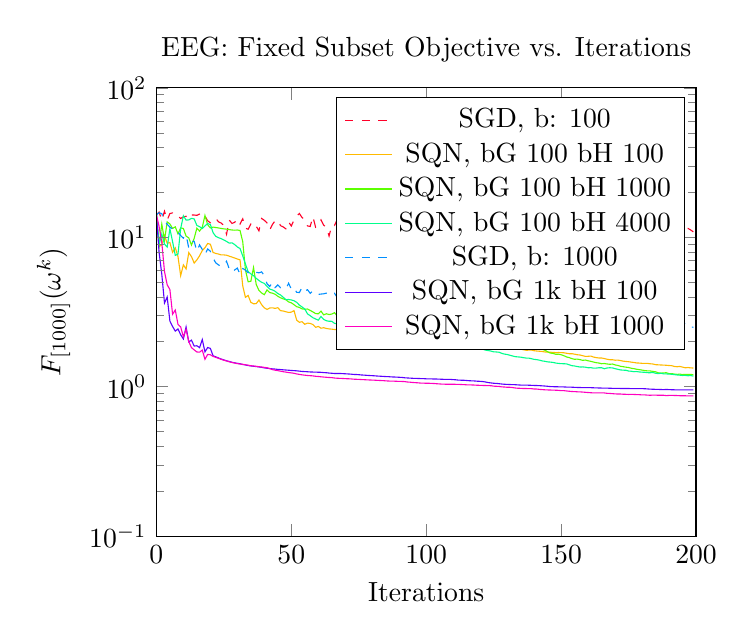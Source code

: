 % This file was created by matplotlib v0.1.0.
% Copyright (c) 2010--2014, Nico Schlömer <nico.schloemer@gmail.com>
% All rights reserved.
% 
% The lastest updates can be retrieved from
% 
% https://github.com/nschloe/matplotlib2tikz
% 
% where you can also submit bug reports and leavecomments.
% 
\begin{tikzpicture}

\definecolor{color1}{rgb}{1,0.728,0}
\definecolor{color0}{rgb}{1,0,0.16}
\definecolor{color3}{rgb}{0,1,0.548}
\definecolor{color2}{rgb}{0.36,1,0}
\definecolor{color5}{rgb}{0.355,0,1}
\definecolor{color4}{rgb}{0,0.562,1}
\definecolor{color6}{rgb}{1,0,0.75}

\begin{axis}[
title={EEG: Fixed Subset Objective vs. Iterations},
xlabel={Iterations},
ylabel={$F_{[1000]}(\omega^k)$},
xmin=0, xmax=200,
ymin=0.1, ymax=100,
ymode=log,
axis on top,
legend entries={{SGD, b: 100},{SQN, bG 100 bH 100},{SQN, bG 100 bH 1000},{SQN, bG 100 bH 4000},{SGD, b: 1000},{SQN, bG 1k bH 100},{SQN, bG 1k bH 1000}}
]
\addplot [color0, dashed]
coordinates {
(0,14.168)
(1,14.736)
(2.0,12.961)
(3,14.954)
(4,13.042)
(5,14.427)
(6.0,14.567)
(7,13.857)
(8,13.86)
(9.0,13.371)
(10,13.699)
(11,13.827)
(12,13.294)
(13,14.1)
(14,14.098)
(15,14.035)
(16,14.303)
(17,14.68)
(18,13.869)
(19,12.898)
(20,12.516)
(21,13.109)
(22,13.401)
(23,12.707)
(24,12.455)
(25,12.009)
(26,10.479)
(27,13.044)
(28,12.393)
(29,12.585)
(30,13.245)
(31,12.275)
(32,13.304)
(33,11.525)
(34,11.324)
(35,12.258)
(36,11.547)
(37,11.864)
(38,11.049)
(39,13.37)
(40,12.996)
(41,12.474)
(42,11.194)
(43,12.186)
(44,12.903)
(45,13.005)
(46,11.97)
(47,11.732)
(48,11.4)
(49,12.681)
(50,11.907)
(51,13.043)
(52,13.908)
(53,14.438)
(54,13.556)
(55,13.18)
(56,11.918)
(57,11.82)
(58,13.751)
(59,11.682)
(60,12.041)
(61,13.097)
(62,12.054)
(63,11.709)
(64,10.199)
(65,12.032)
(66,12.004)
(67,13.119)
(68,11.946)
(69,12.058)
(70,11.603)
(71,10.453)
(72,10.441)
(73,12.989)
(74,11.328)
(75,10.904)
(76,10.584)
(77,9.999)
(78,11.057)
(79,9.957)
(80,8.697)
(81,9.34)
(82,12.292)
(83,11.765)
(84,12.283)
(85,10.714)
(86,10.153)
(87,10.413)
(88,12.786)
(89,12.382)
(90,12.934)
(91,11.59)
(92,10.782)
(93,11.984)
(94,12.914)
(95,12.885)
(96,11.559)
(97,9.83)
(98,11.062)
(99,11.66)
(100,13.438)
(101,12.106)
(102,11.113)
(103,11.42)
(104,12.149)
(105,11.604)
(106,11.609)
(107,13.111)
(108,12.479)
(109,10.833)
(110,10.924)
(111,12.03)
(112,11.137)
(113,13.042)
(114,13.015)
(115,11.772)
(116,13.223)
(117,12.147)
(118,10.648)
(119,11.84)
(120,13.246)
(121,12.283)
(122,11.85)
(123,12.12)
(124,10.997)
(125,11.497)
(126,13.621)
(127,13.092)
(128,12.107)
(129,11.479)
(130,13.165)
(131,12.479)
(132,11.507)
(133,13.114)
(134,12.323)
(135,12.004)
(136,12.366)
(137,12.338)
(138,11.657)
(139,13.814)
(140,12.213)
(141,13.479)
(142,12.38)
(143,11.169)
(144,13.808)
(145,13.179)
(146,11.755)
(147,11.742)
(148,12.956)
(149,12.969)
(150,12.314)
(151,12.341)
(152,12.304)
(153,12.656)
(154,11.756)
(155,11.27)
(156,11.575)
(157,10.632)
(158,9.055)
(159,11.507)
(160,11.627)
(161,13.253)
(162,12.47)
(163,12.285)
(164,10.292)
(165,9.108)
(166,11.574)
(167,13.619)
(168,11.962)
(169,10.536)
(170,10.305)
(171,11.858)
(172,11.995)
(173,13.567)
(174,13.262)
(175,11.393)
(176,11.297)
(177,10.511)
(178,13.293)
(179,11.497)
(180,10.448)
(181,10.357)
(182,12.939)
(183,12.246)
(184,12.138)
(185,10.742)
(186,10.318)
(187,9.948)
(188,13.142)
(189,12.105)
(190,12.334)
(191,11.936)
(192,12.769)
(193,11.883)
(194,13.154)
(195,11.985)
(196,11.22)
(197,11.475)
(198,11.2)
(199,10.879)

};
\addplot [color1]
coordinates {
(0,14.168)
(1,8.663)
(2.0,8.909)
(3,10.27)
(4,9.129)
(5,9.234)
(6.0,7.936)
(7,8.501)
(8,7.442)
(9.0,5.536)
(10,6.536)
(11,6.142)
(12,7.9)
(13,7.432)
(14,6.728)
(15,7.058)
(16,7.525)
(17,8.155)
(18,8.515)
(19,9.088)
(20,8.99)
(21,7.922)
(22,7.8)
(23,7.729)
(24,7.625)
(25,7.625)
(26,7.592)
(27,7.478)
(28,7.378)
(29,7.271)
(30,7.161)
(31,7.064)
(32,4.73)
(33,3.967)
(34,4.084)
(35,3.673)
(36,3.591)
(37,3.6)
(38,3.804)
(39,3.541)
(40,3.373)
(41,3.293)
(42,3.365)
(43,3.375)
(44,3.345)
(45,3.38)
(46,3.231)
(47,3.212)
(48,3.176)
(49,3.142)
(50,3.157)
(51,3.232)
(52,2.788)
(53,2.701)
(54,2.725)
(55,2.618)
(56,2.667)
(57,2.653)
(58,2.609)
(59,2.499)
(60,2.533)
(61,2.465)
(62,2.483)
(63,2.455)
(64,2.438)
(65,2.429)
(66,2.416)
(67,2.411)
(68,2.446)
(69,2.422)
(70,2.415)
(71,2.454)
(72,2.408)
(73,2.421)
(74,2.411)
(75,2.372)
(76,2.371)
(77,2.387)
(78,2.385)
(79,2.448)
(80,2.379)
(81,2.345)
(82,2.342)
(83,2.339)
(84,2.344)
(85,2.338)
(86,2.354)
(87,2.339)
(88,2.324)
(89,2.32)
(90,2.331)
(91,2.34)
(92,2.325)
(93,2.288)
(94,2.284)
(95,2.257)
(96,2.244)
(97,2.221)
(98,2.206)
(99,2.193)
(100,2.184)
(101,2.173)
(102,2.169)
(103,2.149)
(104,2.127)
(105,2.123)
(106,2.127)
(107,2.135)
(108,2.132)
(109,2.115)
(110,2.104)
(111,2.096)
(112,2.088)
(113,2.073)
(114,2.067)
(115,2.058)
(116,2.054)
(117,2.042)
(118,2.032)
(119,2.028)
(120,2.026)
(121,2.016)
(122,1.999)
(123,1.99)
(124,1.997)
(125,1.982)
(126,1.932)
(127,1.9)
(128,1.89)
(129,1.888)
(130,1.882)
(131,1.862)
(132,1.831)
(133,1.824)
(134,1.804)
(135,1.784)
(136,1.768)
(137,1.755)
(138,1.757)
(139,1.759)
(140,1.742)
(141,1.734)
(142,1.728)
(143,1.722)
(144,1.709)
(145,1.707)
(146,1.702)
(147,1.697)
(148,1.693)
(149,1.694)
(150,1.693)
(151,1.688)
(152,1.675)
(153,1.664)
(154,1.664)
(155,1.652)
(156,1.637)
(157,1.631)
(158,1.613)
(159,1.596)
(160,1.599)
(161,1.604)
(162,1.581)
(163,1.566)
(164,1.558)
(165,1.557)
(166,1.545)
(167,1.528)
(168,1.517)
(169,1.517)
(170,1.505)
(171,1.508)
(172,1.497)
(173,1.484)
(174,1.476)
(175,1.471)
(176,1.461)
(177,1.453)
(178,1.443)
(179,1.44)
(180,1.435)
(181,1.433)
(182,1.433)
(183,1.425)
(184,1.42)
(185,1.405)
(186,1.402)
(187,1.398)
(188,1.396)
(189,1.392)
(190,1.387)
(191,1.383)
(192,1.367)
(193,1.361)
(194,1.368)
(195,1.353)
(196,1.339)
(197,1.345)
(198,1.337)
(199,1.335)

};
\addplot [color2]
coordinates {
(0,14.168)
(1,8.803)
(2.0,12.257)
(3,9.573)
(4,12.674)
(5,12.289)
(6.0,11.472)
(7,11.756)
(8,10.539)
(9.0,11.561)
(10,11.456)
(11,10.193)
(12,9.908)
(13,8.876)
(14,9.844)
(15,11.511)
(16,11.008)
(17,11.657)
(18,14.018)
(19,12.144)
(20,11.555)
(21,11.708)
(22,11.627)
(23,11.552)
(24,11.466)
(25,11.388)
(26,11.341)
(27,11.264)
(28,11.195)
(29,11.158)
(30,11.194)
(31,11.11)
(32,9.342)
(33,6.046)
(34,5.042)
(35,5.077)
(36,6.28)
(37,4.833)
(38,4.413)
(39,4.241)
(40,4.131)
(41,4.448)
(42,4.267)
(43,4.231)
(44,4.158)
(45,4.031)
(46,3.94)
(47,3.873)
(48,3.82)
(49,3.698)
(50,3.644)
(51,3.541)
(52,3.434)
(53,3.394)
(54,3.319)
(55,3.301)
(56,3.314)
(57,3.243)
(58,3.168)
(59,3.089)
(60,3.075)
(61,3.208)
(62,3.027)
(63,3.078)
(64,3.042)
(65,3.064)
(66,3.133)
(67,2.98)
(68,3.033)
(69,2.95)
(70,2.952)
(71,2.968)
(72,2.89)
(73,2.881)
(74,2.878)
(75,2.901)
(76,2.848)
(77,2.822)
(78,2.813)
(79,2.805)
(80,2.803)
(81,2.782)
(82,2.771)
(83,2.763)
(84,2.772)
(85,2.765)
(86,2.748)
(87,2.745)
(88,2.754)
(89,2.745)
(90,2.719)
(91,2.709)
(92,2.699)
(93,2.688)
(94,2.665)
(95,2.658)
(96,2.644)
(97,2.632)
(98,2.617)
(99,2.608)
(100,2.594)
(101,2.583)
(102,2.557)
(103,2.531)
(104,2.512)
(105,2.506)
(106,2.507)
(107,2.495)
(108,2.464)
(109,2.462)
(110,2.456)
(111,2.437)
(112,2.402)
(113,2.376)
(114,2.36)
(115,2.353)
(116,2.334)
(117,2.322)
(118,2.287)
(119,2.267)
(120,2.261)
(121,2.248)
(122,2.214)
(123,2.184)
(124,2.167)
(125,2.127)
(126,2.113)
(127,2.106)
(128,2.075)
(129,2.042)
(130,2.022)
(131,1.999)
(132,1.953)
(133,1.937)
(134,1.899)
(135,1.892)
(136,1.885)
(137,1.854)
(138,1.843)
(139,1.842)
(140,1.811)
(141,1.807)
(142,1.804)
(143,1.781)
(144,1.755)
(145,1.715)
(146,1.68)
(147,1.673)
(148,1.649)
(149,1.652)
(150,1.637)
(151,1.614)
(152,1.583)
(153,1.567)
(154,1.542)
(155,1.527)
(156,1.531)
(157,1.519)
(158,1.502)
(159,1.509)
(160,1.492)
(161,1.479)
(162,1.463)
(163,1.449)
(164,1.441)
(165,1.426)
(166,1.431)
(167,1.421)
(168,1.413)
(169,1.419)
(170,1.4)
(171,1.389)
(172,1.371)
(173,1.362)
(174,1.352)
(175,1.345)
(176,1.33)
(177,1.321)
(178,1.31)
(179,1.301)
(180,1.293)
(181,1.283)
(182,1.277)
(183,1.276)
(184,1.267)
(185,1.259)
(186,1.24)
(187,1.234)
(188,1.238)
(189,1.241)
(190,1.224)
(191,1.224)
(192,1.216)
(193,1.21)
(194,1.215)
(195,1.206)
(196,1.209)
(197,1.21)
(198,1.21)
(199,1.202)

};
\addplot [color3]
coordinates {
(0,14.168)
(1,9.021)
(2.0,10.512)
(3,9.003)
(4,8.603)
(5,11.417)
(6.0,9.357)
(7,7.574)
(8,7.72)
(9.0,11.438)
(10,13.94)
(11,13.037)
(12,13.075)
(13,13.394)
(14,13.277)
(15,12.003)
(16,11.775)
(17,11.455)
(18,11.934)
(19,12.352)
(20,12.192)
(21,10.74)
(22,10.152)
(23,9.938)
(24,9.804)
(25,9.592)
(26,9.387)
(27,9.145)
(28,9.187)
(29,8.95)
(30,8.619)
(31,8.415)
(32,7.513)
(33,6.632)
(34,5.888)
(35,5.694)
(36,5.539)
(37,5.314)
(38,5.141)
(39,5.0)
(40,4.917)
(41,4.69)
(42,4.509)
(43,4.445)
(44,4.352)
(45,4.207)
(46,4.114)
(47,3.972)
(48,3.83)
(49,3.835)
(50,3.81)
(51,3.763)
(52,3.671)
(53,3.516)
(54,3.418)
(55,3.314)
(56,3.073)
(57,2.991)
(58,2.898)
(59,2.839)
(60,2.791)
(61,2.952)
(62,2.821)
(63,2.766)
(64,2.743)
(65,2.741)
(66,2.658)
(67,2.635)
(68,2.633)
(69,2.613)
(70,2.551)
(71,2.509)
(72,2.491)
(73,2.499)
(74,2.473)
(75,2.456)
(76,2.459)
(77,2.441)
(78,2.42)
(79,2.411)
(80,2.405)
(81,2.401)
(82,2.377)
(83,2.357)
(84,2.339)
(85,2.316)
(86,2.296)
(87,2.283)
(88,2.268)
(89,2.251)
(90,2.25)
(91,2.228)
(92,2.21)
(93,2.193)
(94,2.178)
(95,2.169)
(96,2.155)
(97,2.149)
(98,2.138)
(99,2.126)
(100,2.115)
(101,2.114)
(102,2.1)
(103,2.076)
(104,2.068)
(105,2.059)
(106,2.045)
(107,2.037)
(108,2.023)
(109,1.987)
(110,1.981)
(111,1.972)
(112,1.96)
(113,1.941)
(114,1.895)
(115,1.855)
(116,1.841)
(117,1.814)
(118,1.8)
(119,1.788)
(120,1.777)
(121,1.783)
(122,1.758)
(123,1.746)
(124,1.733)
(125,1.712)
(126,1.709)
(127,1.702)
(128,1.673)
(129,1.654)
(130,1.644)
(131,1.625)
(132,1.607)
(133,1.59)
(134,1.584)
(135,1.578)
(136,1.566)
(137,1.556)
(138,1.555)
(139,1.541)
(140,1.525)
(141,1.518)
(142,1.506)
(143,1.489)
(144,1.48)
(145,1.467)
(146,1.462)
(147,1.455)
(148,1.441)
(149,1.433)
(150,1.427)
(151,1.426)
(152,1.422)
(153,1.403)
(154,1.384)
(155,1.377)
(156,1.365)
(157,1.356)
(158,1.357)
(159,1.352)
(160,1.34)
(161,1.342)
(162,1.332)
(163,1.333)
(164,1.34)
(165,1.341)
(166,1.32)
(167,1.335)
(168,1.34)
(169,1.337)
(170,1.321)
(171,1.309)
(172,1.296)
(173,1.291)
(174,1.289)
(175,1.274)
(176,1.27)
(177,1.261)
(178,1.264)
(179,1.256)
(180,1.252)
(181,1.249)
(182,1.242)
(183,1.241)
(184,1.247)
(185,1.231)
(186,1.224)
(187,1.231)
(188,1.22)
(189,1.219)
(190,1.215)
(191,1.212)
(192,1.205)
(193,1.199)
(194,1.195)
(195,1.19)
(196,1.191)
(197,1.185)
(198,1.188)
(199,1.179)

};
\addplot [color4, dashed]
coordinates {
(0,14.168)
(1,14.606)
(2.0,14.398)
(3,12.841)
(4,12.232)
(5,11.691)
(6.0,11.388)
(7,10.788)
(8,10.812)
(9.0,10.276)
(10,9.876)
(11,10.42)
(12,8.473)
(13,9.341)
(14,9.409)
(15,8.051)
(16,8.896)
(17,8.297)
(18,7.641)
(19,8.357)
(20,8.071)
(21,7.27)
(22,6.744)
(23,6.54)
(24,6.383)
(25,6.502)
(26,6.913)
(27,6.138)
(28,5.828)
(29,6.044)
(30,6.227)
(31,5.648)
(32,6.18)
(33,6.039)
(34,5.792)
(35,5.971)
(36,5.888)
(37,5.831)
(38,5.787)
(39,5.871)
(40,5.53)
(41,4.887)
(42,4.687)
(43,5.002)
(44,4.608)
(45,4.802)
(46,4.596)
(47,4.599)
(48,4.529)
(49,4.926)
(50,4.501)
(51,4.618)
(52,4.278)
(53,4.275)
(54,4.634)
(55,4.37)
(56,4.46)
(57,4.219)
(58,4.391)
(59,4.244)
(60,4.151)
(61,4.171)
(62,4.188)
(63,4.23)
(64,4.302)
(65,4.177)
(66,4.223)
(67,3.964)
(68,4.058)
(69,3.883)
(70,4.317)
(71,3.91)
(72,3.951)
(73,3.91)
(74,3.907)
(75,3.907)
(76,3.891)
(77,4.038)
(78,4.127)
(79,3.876)
(80,3.809)
(81,3.647)
(82,3.904)
(83,3.657)
(84,3.695)
(85,4.037)
(86,3.797)
(87,4.03)
(88,4.089)
(89,3.613)
(90,3.576)
(91,3.436)
(92,3.816)
(93,3.688)
(94,3.587)
(95,3.512)
(96,3.748)
(97,3.5)
(98,3.605)
(99,3.545)
(100,3.921)
(101,3.505)
(102,3.782)
(103,3.504)
(104,3.649)
(105,3.688)
(106,3.501)
(107,3.232)
(108,3.319)
(109,3.13)
(110,3.167)
(111,3.492)
(112,3.255)
(113,3.326)
(114,3.137)
(115,3.118)
(116,3.06)
(117,3.354)
(118,3.348)
(119,3.461)
(120,3.088)
(121,3.465)
(122,3.273)
(123,4.081)
(124,3.137)
(125,3.357)
(126,3.399)
(127,3.404)
(128,3.466)
(129,3.65)
(130,3.304)
(131,2.944)
(132,3.122)
(133,2.96)
(134,2.903)
(135,2.906)
(136,3.214)
(137,2.866)
(138,3.098)
(139,3.049)
(140,3.424)
(141,3.212)
(142,3.286)
(143,3.149)
(144,2.834)
(145,3.265)
(146,2.777)
(147,2.763)
(148,2.835)
(149,2.715)
(150,2.679)
(151,2.721)
(152,2.861)
(153,2.705)
(154,2.71)
(155,2.703)
(156,2.723)
(157,2.751)
(158,2.734)
(159,2.721)
(160,2.759)
(161,2.686)
(162,2.711)
(163,2.704)
(164,2.652)
(165,2.669)
(166,2.739)
(167,2.649)
(168,2.727)
(169,2.627)
(170,2.803)
(171,2.72)
(172,2.61)
(173,2.789)
(174,2.626)
(175,2.669)
(176,2.57)
(177,2.638)
(178,2.807)
(179,2.676)
(180,2.641)
(181,2.602)
(182,2.68)
(183,2.584)
(184,2.671)
(185,2.68)
(186,2.529)
(187,2.56)
(188,2.574)
(189,2.548)
(190,2.667)
(191,2.596)
(192,2.539)
(193,2.548)
(194,2.6)
(195,2.831)
(196,2.59)
(197,2.525)
(198,2.505)
(199,2.503)

};
\addplot [color5]
coordinates {
(0,14.168)
(1,7.93)
(2.0,5.659)
(3,3.633)
(4,3.983)
(5,2.753)
(6.0,2.531)
(7,2.357)
(8,2.436)
(9.0,2.228)
(10,2.088)
(11,2.513)
(12,1.993)
(13,2.05)
(14,1.872)
(15,1.881)
(16,1.827)
(17,2.071)
(18,1.711)
(19,1.83)
(20,1.806)
(21,1.613)
(22,1.586)
(23,1.559)
(24,1.533)
(25,1.513)
(26,1.492)
(27,1.476)
(28,1.458)
(29,1.446)
(30,1.435)
(31,1.425)
(32,1.409)
(33,1.399)
(34,1.386)
(35,1.378)
(36,1.371)
(37,1.365)
(38,1.357)
(39,1.349)
(40,1.337)
(41,1.33)
(42,1.323)
(43,1.318)
(44,1.313)
(45,1.307)
(46,1.303)
(47,1.298)
(48,1.294)
(49,1.29)
(50,1.285)
(51,1.282)
(52,1.278)
(53,1.272)
(54,1.266)
(55,1.263)
(56,1.26)
(57,1.256)
(58,1.254)
(59,1.252)
(60,1.251)
(61,1.249)
(62,1.244)
(63,1.241)
(64,1.235)
(65,1.231)
(66,1.227)
(67,1.227)
(68,1.227)
(69,1.224)
(70,1.221)
(71,1.218)
(72,1.215)
(73,1.209)
(74,1.208)
(75,1.204)
(76,1.199)
(77,1.196)
(78,1.192)
(79,1.189)
(80,1.186)
(81,1.183)
(82,1.179)
(83,1.176)
(84,1.173)
(85,1.17)
(86,1.168)
(87,1.164)
(88,1.162)
(89,1.16)
(90,1.157)
(91,1.155)
(92,1.148)
(93,1.145)
(94,1.142)
(95,1.139)
(96,1.138)
(97,1.136)
(98,1.134)
(99,1.133)
(100,1.13)
(101,1.13)
(102,1.128)
(103,1.127)
(104,1.126)
(105,1.124)
(106,1.122)
(107,1.12)
(108,1.12)
(109,1.12)
(110,1.116)
(111,1.113)
(112,1.107)
(113,1.106)
(114,1.105)
(115,1.101)
(116,1.097)
(117,1.095)
(118,1.093)
(119,1.089)
(120,1.087)
(121,1.083)
(122,1.076)
(123,1.066)
(124,1.061)
(125,1.055)
(126,1.053)
(127,1.048)
(128,1.043)
(129,1.039)
(130,1.037)
(131,1.035)
(132,1.033)
(133,1.032)
(134,1.029)
(135,1.026)
(136,1.025)
(137,1.025)
(138,1.024)
(139,1.022)
(140,1.02)
(141,1.019)
(142,1.017)
(143,1.014)
(144,1.011)
(145,1.007)
(146,1.003)
(147,1.001)
(148,1.0)
(149,0.999)
(150,0.998)
(151,0.997)
(152,0.995)
(153,0.994)
(154,0.993)
(155,0.991)
(156,0.989)
(157,0.988)
(158,0.987)
(159,0.986)
(160,0.986)
(161,0.986)
(162,0.984)
(163,0.983)
(164,0.981)
(165,0.98)
(166,0.98)
(167,0.979)
(168,0.977)
(169,0.976)
(170,0.976)
(171,0.975)
(172,0.974)
(173,0.974)
(174,0.973)
(175,0.973)
(176,0.972)
(177,0.972)
(178,0.972)
(179,0.972)
(180,0.971)
(181,0.97)
(182,0.967)
(183,0.964)
(184,0.962)
(185,0.961)
(186,0.96)
(187,0.958)
(188,0.957)
(189,0.959)
(190,0.957)
(191,0.955)
(192,0.954)
(193,0.954)
(194,0.953)
(195,0.953)
(196,0.953)
(197,0.952)
(198,0.952)
(199,0.952)

};
\addplot [color6]
coordinates {
(0,14.168)
(1,11.82)
(2.0,9.238)
(3,5.899)
(4,4.808)
(5,4.476)
(6.0,3.059)
(7,3.261)
(8,2.615)
(9.0,2.513)
(10,2.159)
(11,2.42)
(12,2.004)
(13,1.828)
(14,1.765)
(15,1.709)
(16,1.704)
(17,1.759)
(18,1.527)
(19,1.645)
(20,1.637)
(21,1.596)
(22,1.573)
(23,1.549)
(24,1.526)
(25,1.505)
(26,1.487)
(27,1.469)
(28,1.454)
(29,1.441)
(30,1.428)
(31,1.42)
(32,1.413)
(33,1.404)
(34,1.394)
(35,1.383)
(36,1.377)
(37,1.37)
(38,1.362)
(39,1.355)
(40,1.348)
(41,1.34)
(42,1.323)
(43,1.302)
(44,1.291)
(45,1.282)
(46,1.271)
(47,1.261)
(48,1.253)
(49,1.244)
(50,1.238)
(51,1.231)
(52,1.218)
(53,1.21)
(54,1.201)
(55,1.195)
(56,1.189)
(57,1.186)
(58,1.182)
(59,1.175)
(60,1.171)
(61,1.166)
(62,1.161)
(63,1.157)
(64,1.153)
(65,1.151)
(66,1.144)
(67,1.14)
(68,1.138)
(69,1.136)
(70,1.133)
(71,1.131)
(72,1.129)
(73,1.124)
(74,1.122)
(75,1.12)
(76,1.117)
(77,1.115)
(78,1.112)
(79,1.11)
(80,1.108)
(81,1.106)
(82,1.103)
(83,1.101)
(84,1.099)
(85,1.095)
(86,1.092)
(87,1.091)
(88,1.09)
(89,1.088)
(90,1.086)
(91,1.085)
(92,1.083)
(93,1.076)
(94,1.073)
(95,1.068)
(96,1.065)
(97,1.062)
(98,1.058)
(99,1.057)
(100,1.055)
(101,1.055)
(102,1.053)
(103,1.051)
(104,1.047)
(105,1.044)
(106,1.041)
(107,1.04)
(108,1.04)
(109,1.04)
(110,1.04)
(111,1.038)
(112,1.037)
(113,1.035)
(114,1.033)
(115,1.03)
(116,1.029)
(117,1.028)
(118,1.026)
(119,1.023)
(120,1.022)
(121,1.02)
(122,1.019)
(123,1.017)
(124,1.016)
(125,1.009)
(126,1.007)
(127,1.005)
(128,0.998)
(129,0.996)
(130,0.992)
(131,0.992)
(132,0.988)
(133,0.981)
(134,0.977)
(135,0.976)
(136,0.973)
(137,0.973)
(138,0.971)
(139,0.971)
(140,0.966)
(141,0.965)
(142,0.96)
(143,0.957)
(144,0.954)
(145,0.952)
(146,0.951)
(147,0.949)
(148,0.948)
(149,0.946)
(150,0.942)
(151,0.942)
(152,0.937)
(153,0.933)
(154,0.929)
(155,0.928)
(156,0.925)
(157,0.924)
(158,0.921)
(159,0.918)
(160,0.915)
(161,0.912)
(162,0.909)
(163,0.909)
(164,0.91)
(165,0.909)
(166,0.909)
(167,0.904)
(168,0.902)
(169,0.899)
(170,0.896)
(171,0.894)
(172,0.894)
(173,0.891)
(174,0.89)
(175,0.888)
(176,0.889)
(177,0.888)
(178,0.886)
(179,0.885)
(180,0.882)
(181,0.882)
(182,0.879)
(183,0.877)
(184,0.879)
(185,0.879)
(186,0.877)
(187,0.878)
(188,0.877)
(189,0.872)
(190,0.875)
(191,0.876)
(192,0.874)
(193,0.873)
(194,0.871)
(195,0.871)
(196,0.87)
(197,0.869)
(198,0.869)
(199,0.869)

};
\path [draw=black, fill opacity=0] (axis cs:13,100)--(axis cs:13,100);

\path [draw=black, fill opacity=0] (axis cs:200,13)--(axis cs:200,13);

\path [draw=black, fill opacity=0] (axis cs:13,0.1)--(axis cs:13,0.1);

\path [draw=black, fill opacity=0] (axis cs:0,13)--(axis cs:0,13);

\end{axis}

\end{tikzpicture}